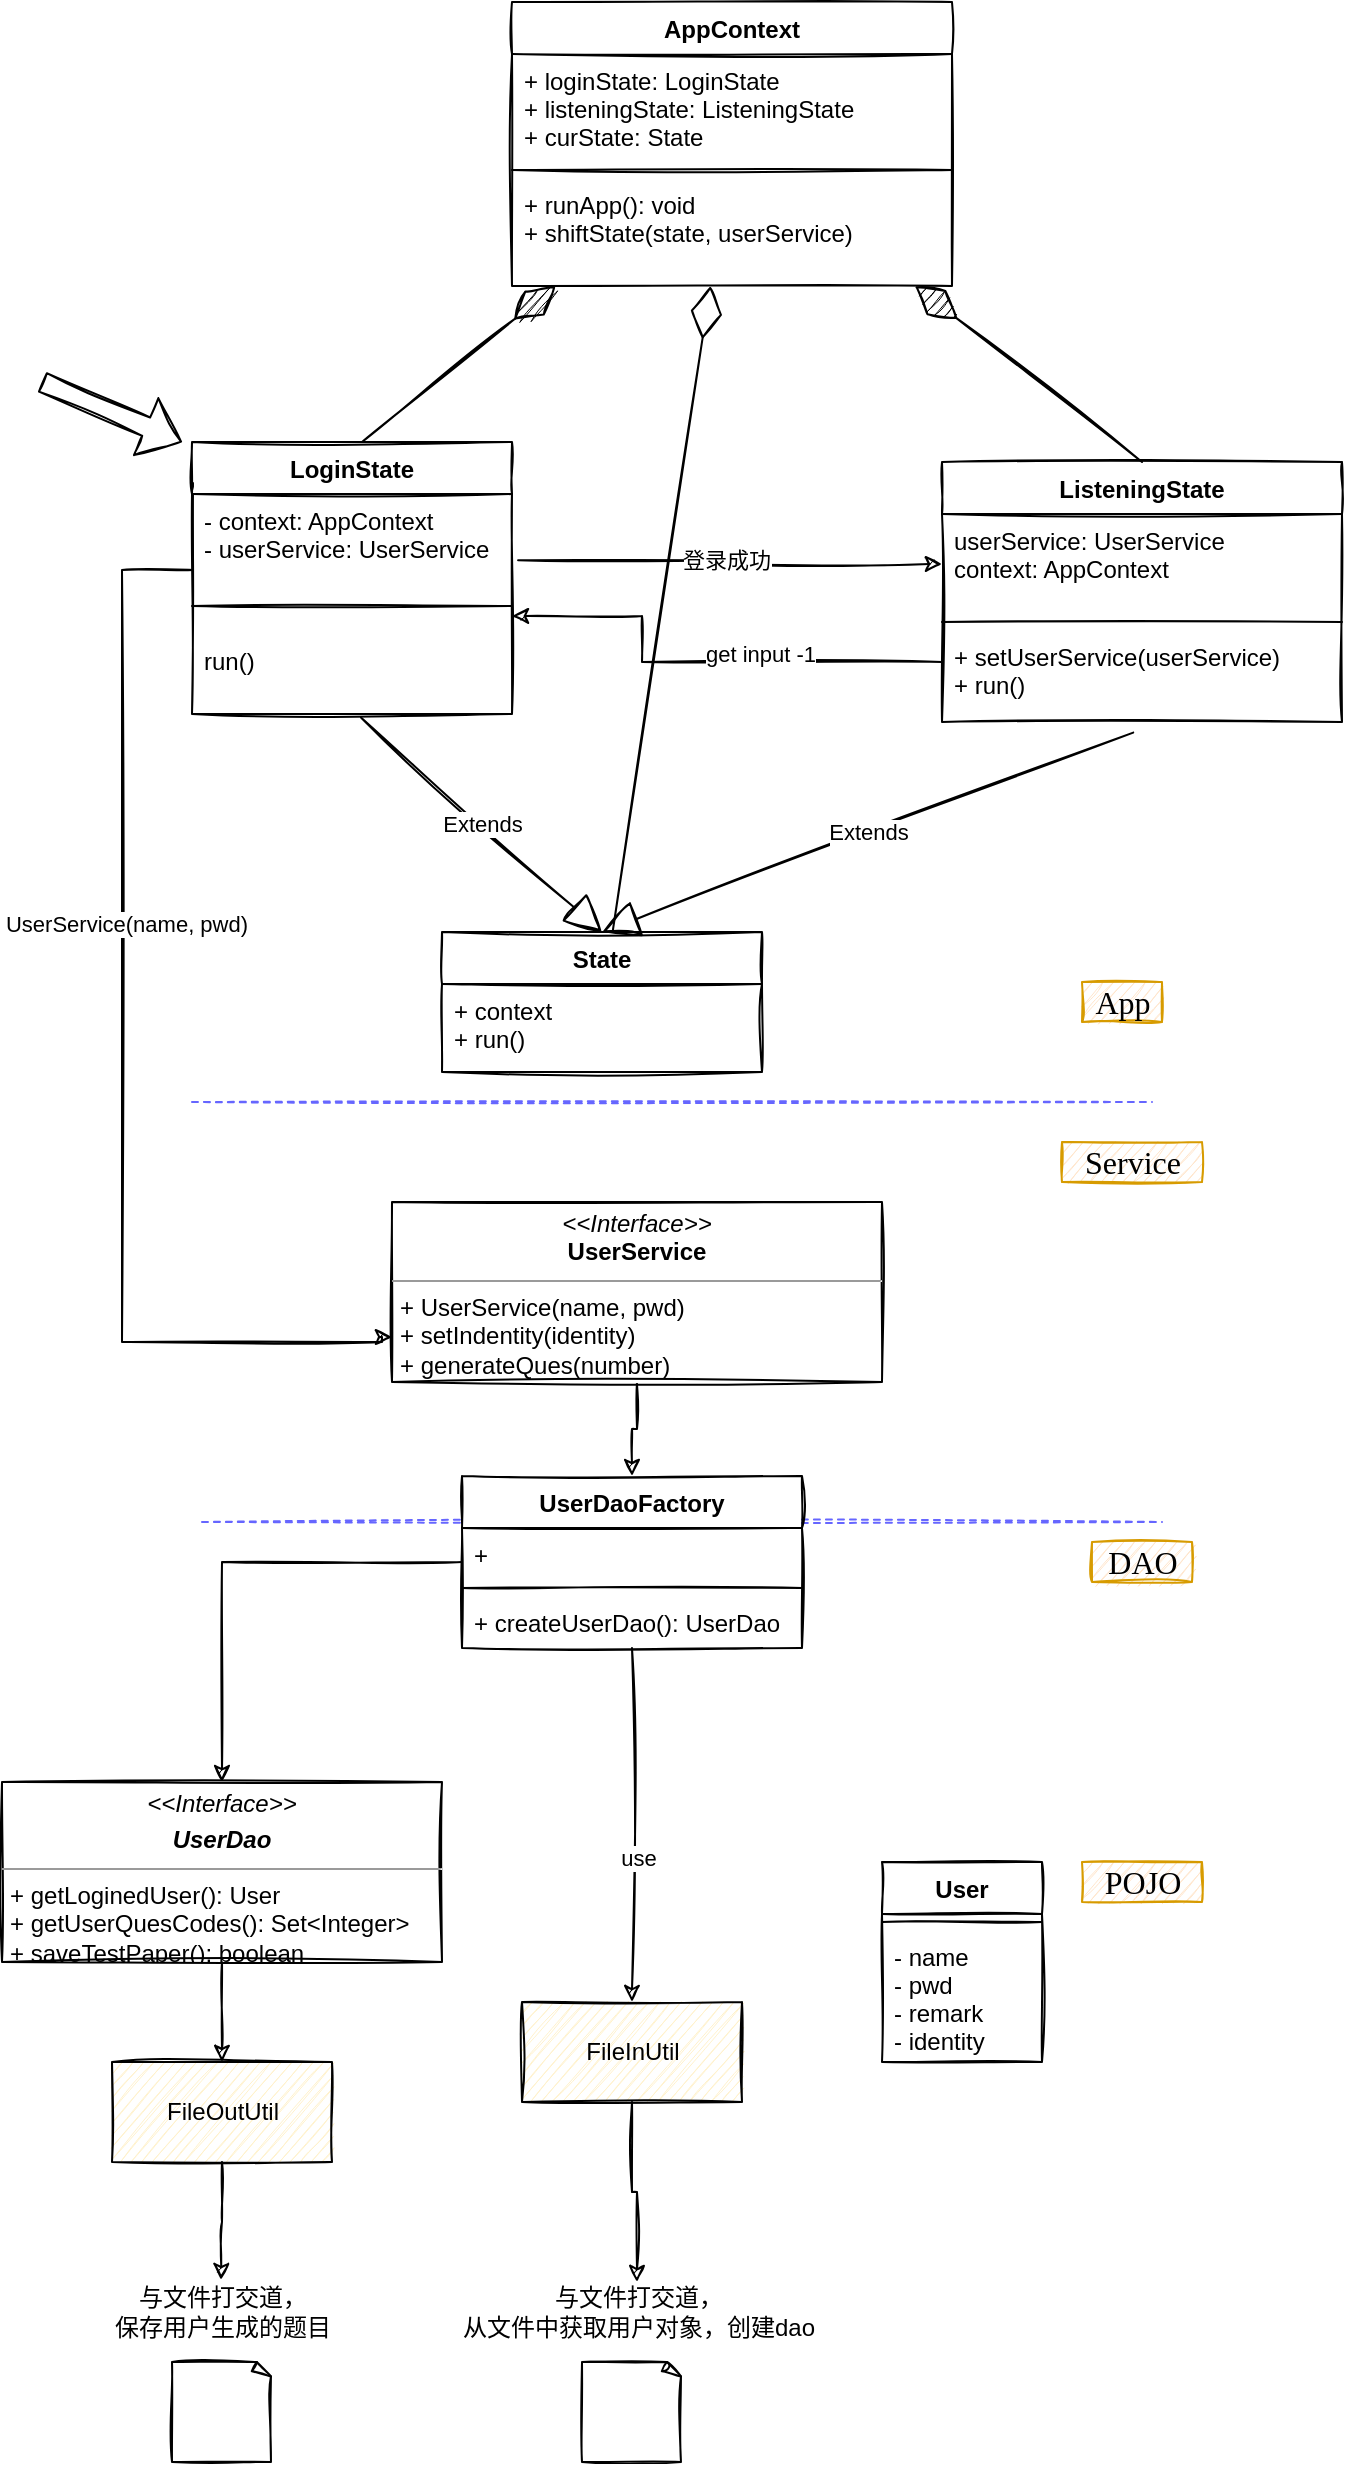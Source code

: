<mxfile version="13.7.5" type="github">
  <diagram name="Page-1" id="e7e014a7-5840-1c2e-5031-d8a46d1fe8dd">
    <mxGraphModel dx="1170" dy="755" grid="1" gridSize="10" guides="1" tooltips="1" connect="1" arrows="1" fold="1" page="1" pageScale="1" pageWidth="4681" pageHeight="3300" background="#ffffff" math="0" shadow="0">
      <root>
        <mxCell id="0" />
        <mxCell id="1" parent="0" />
        <mxCell id="klY6kW2mKnD8meMdxWTx-41" value="" style="endArrow=none;dashed=1;html=1;sketch=1;strokeColor=#6666FF;" parent="1" edge="1">
          <mxGeometry width="50" height="50" relative="1" as="geometry">
            <mxPoint x="590" y="930" as="sourcePoint" />
            <mxPoint x="1070" y="930" as="targetPoint" />
          </mxGeometry>
        </mxCell>
        <mxCell id="klY6kW2mKnD8meMdxWTx-43" value="DAO" style="text;html=1;align=center;verticalAlign=middle;resizable=0;points=[];autosize=1;fillColor=#ffe6cc;strokeColor=#d79b00;fontFamily=Comic Sans MS;fontSize=16;sketch=1;" parent="1" vertex="1">
          <mxGeometry x="1035" y="940" width="50" height="20" as="geometry" />
        </mxCell>
        <mxCell id="klY6kW2mKnD8meMdxWTx-44" value="" style="endArrow=none;dashed=1;html=1;sketch=1;strokeColor=#6666FF;" parent="1" edge="1">
          <mxGeometry width="50" height="50" relative="1" as="geometry">
            <mxPoint x="585" y="720" as="sourcePoint" />
            <mxPoint x="1065" y="720" as="targetPoint" />
          </mxGeometry>
        </mxCell>
        <mxCell id="klY6kW2mKnD8meMdxWTx-45" value="Service" style="text;html=1;align=center;verticalAlign=middle;resizable=0;points=[];autosize=1;fillColor=#ffe6cc;strokeColor=#d79b00;fontFamily=Comic Sans MS;fontSize=16;sketch=1;" parent="1" vertex="1">
          <mxGeometry x="1020" y="740" width="70" height="20" as="geometry" />
        </mxCell>
        <mxCell id="klY6kW2mKnD8meMdxWTx-46" value="App" style="text;html=1;align=center;verticalAlign=middle;resizable=0;points=[];autosize=1;fillColor=#ffe6cc;strokeColor=#d79b00;fontFamily=Comic Sans MS;fontSize=16;sketch=1;" parent="1" vertex="1">
          <mxGeometry x="1030" y="660" width="40" height="20" as="geometry" />
        </mxCell>
        <mxCell id="klY6kW2mKnD8meMdxWTx-91" value="AppContext" style="swimlane;fontStyle=1;align=center;verticalAlign=top;childLayout=stackLayout;horizontal=1;startSize=26;horizontalStack=0;resizeParent=1;resizeParentMax=0;resizeLast=0;collapsible=1;marginBottom=0;sketch=1;" parent="1" vertex="1">
          <mxGeometry x="745" y="170" width="220" height="142" as="geometry" />
        </mxCell>
        <mxCell id="klY6kW2mKnD8meMdxWTx-92" value="+ loginState: LoginState&#xa;+ listeningState: ListeningState&#xa;+ curState: State" style="text;strokeColor=none;fillColor=none;align=left;verticalAlign=top;spacingLeft=4;spacingRight=4;overflow=hidden;rotatable=0;points=[[0,0.5],[1,0.5]];portConstraint=eastwest;sketch=1;" parent="klY6kW2mKnD8meMdxWTx-91" vertex="1">
          <mxGeometry y="26" width="220" height="54" as="geometry" />
        </mxCell>
        <mxCell id="klY6kW2mKnD8meMdxWTx-93" value="" style="line;strokeWidth=1;fillColor=none;align=left;verticalAlign=middle;spacingTop=-1;spacingLeft=3;spacingRight=3;rotatable=0;labelPosition=right;points=[];portConstraint=eastwest;sketch=1;" parent="klY6kW2mKnD8meMdxWTx-91" vertex="1">
          <mxGeometry y="80" width="220" height="8" as="geometry" />
        </mxCell>
        <mxCell id="klY6kW2mKnD8meMdxWTx-94" value="+ runApp(): void&#xa;+ shiftState(state, userService)" style="text;strokeColor=none;fillColor=none;align=left;verticalAlign=top;spacingLeft=4;spacingRight=4;overflow=hidden;rotatable=0;points=[[0,0.5],[1,0.5]];portConstraint=eastwest;sketch=1;" parent="klY6kW2mKnD8meMdxWTx-91" vertex="1">
          <mxGeometry y="88" width="220" height="54" as="geometry" />
        </mxCell>
        <mxCell id="PIbMpj2jWb58rsGlW2yq-10" style="edgeStyle=orthogonalEdgeStyle;rounded=0;sketch=1;orthogonalLoop=1;jettySize=auto;html=1;strokeColor=#000000;" edge="1" parent="1" source="klY6kW2mKnD8meMdxWTx-51" target="PIbMpj2jWb58rsGlW2yq-3">
          <mxGeometry relative="1" as="geometry" />
        </mxCell>
        <mxCell id="klY6kW2mKnD8meMdxWTx-51" value="&lt;p style=&quot;margin: 0px ; margin-top: 4px ; text-align: center&quot;&gt;&lt;i&gt;&amp;lt;&amp;lt;Interface&amp;gt;&amp;gt;&lt;/i&gt;&lt;br&gt;&lt;/p&gt;&lt;p style=&quot;margin: 0px ; margin-top: 4px ; text-align: center&quot;&gt;&lt;i&gt;&lt;b&gt;UserDao&lt;/b&gt;&lt;/i&gt;&lt;/p&gt;&lt;hr size=&quot;1&quot;&gt;&lt;p style=&quot;margin: 0px ; margin-left: 4px&quot;&gt;&lt;span&gt;+ getLoginedUser(): User&lt;/span&gt;&lt;br&gt;&lt;/p&gt;&lt;p style=&quot;margin: 0px ; margin-left: 4px&quot;&gt;+ getUserQuesCodes(): Set&amp;lt;Integer&amp;gt;&lt;/p&gt;&lt;p style=&quot;margin: 0px ; margin-left: 4px&quot;&gt;+ saveTestPaper(): boolean&lt;/p&gt;&lt;p style=&quot;margin: 0px ; margin-left: 4px&quot;&gt;&lt;br&gt;&lt;/p&gt;" style="verticalAlign=top;align=left;overflow=fill;fontSize=12;fontFamily=Helvetica;html=1;sketch=1;" parent="1" vertex="1">
          <mxGeometry x="490" y="1060" width="220" height="90" as="geometry" />
        </mxCell>
        <mxCell id="klY6kW2mKnD8meMdxWTx-53" value="与文件打交道，&lt;br&gt;从文件中获取用户对象，创建dao" style="text;html=1;align=center;verticalAlign=middle;resizable=0;points=[];autosize=1;sketch=1;" parent="1" vertex="1">
          <mxGeometry x="712.5" y="1310" width="190" height="30" as="geometry" />
        </mxCell>
        <mxCell id="klY6kW2mKnD8meMdxWTx-109" style="edgeStyle=orthogonalEdgeStyle;rounded=0;orthogonalLoop=1;jettySize=auto;html=1;sketch=1;" parent="1" source="klY6kW2mKnD8meMdxWTx-54" target="klY6kW2mKnD8meMdxWTx-105" edge="1">
          <mxGeometry relative="1" as="geometry" />
        </mxCell>
        <mxCell id="klY6kW2mKnD8meMdxWTx-54" value="&lt;p style=&quot;margin: 0px ; margin-top: 4px ; text-align: center&quot;&gt;&lt;i&gt;&amp;lt;&amp;lt;Interface&amp;gt;&amp;gt;&lt;/i&gt;&lt;br&gt;&lt;b&gt;UserService&lt;/b&gt;&lt;/p&gt;&lt;hr size=&quot;1&quot;&gt;&lt;p style=&quot;margin: 0px ; margin-left: 4px&quot;&gt;+ UserService(name, pwd)&lt;/p&gt;&lt;p style=&quot;margin: 0px ; margin-left: 4px&quot;&gt;+ setIndentity(identity)&lt;/p&gt;&lt;p style=&quot;margin: 0px ; margin-left: 4px&quot;&gt;+ generateQues(number)&lt;/p&gt;" style="verticalAlign=top;align=left;overflow=fill;fontSize=12;fontFamily=Helvetica;html=1;sketch=1;" parent="1" vertex="1">
          <mxGeometry x="685" y="770" width="245" height="90" as="geometry" />
        </mxCell>
        <mxCell id="klY6kW2mKnD8meMdxWTx-82" style="edgeStyle=orthogonalEdgeStyle;rounded=0;orthogonalLoop=1;jettySize=auto;html=1;exitX=1.019;exitY=0.788;exitDx=0;exitDy=0;exitPerimeter=0;sketch=1;" parent="1" source="klY6kW2mKnD8meMdxWTx-85" target="klY6kW2mKnD8meMdxWTx-79" edge="1">
          <mxGeometry relative="1" as="geometry">
            <mxPoint x="745" y="496" as="sourcePoint" />
          </mxGeometry>
        </mxCell>
        <mxCell id="klY6kW2mKnD8meMdxWTx-83" value="登录成功" style="edgeLabel;html=1;align=center;verticalAlign=middle;resizable=0;points=[];sketch=1;" parent="klY6kW2mKnD8meMdxWTx-82" vertex="1" connectable="0">
          <mxGeometry x="-0.167" y="-2" relative="1" as="geometry">
            <mxPoint x="15" y="-2" as="offset" />
          </mxGeometry>
        </mxCell>
        <mxCell id="klY6kW2mKnD8meMdxWTx-68" value="Extends" style="endArrow=block;endSize=16;endFill=0;html=1;entryX=0.5;entryY=0;entryDx=0;entryDy=0;exitX=0.478;exitY=1.115;exitDx=0;exitDy=0;exitPerimeter=0;sketch=1;" parent="1" source="klY6kW2mKnD8meMdxWTx-81" target="klY6kW2mKnD8meMdxWTx-59" edge="1">
          <mxGeometry width="160" relative="1" as="geometry">
            <mxPoint x="1020" y="620" as="sourcePoint" />
            <mxPoint x="800" y="540" as="targetPoint" />
          </mxGeometry>
        </mxCell>
        <mxCell id="klY6kW2mKnD8meMdxWTx-73" value="Extends" style="endArrow=block;endSize=16;endFill=0;html=1;exitX=0.528;exitY=1.043;exitDx=0;exitDy=0;entryX=0.5;entryY=0;entryDx=0;entryDy=0;exitPerimeter=0;sketch=1;" parent="1" source="klY6kW2mKnD8meMdxWTx-87" target="klY6kW2mKnD8meMdxWTx-59" edge="1">
          <mxGeometry width="160" relative="1" as="geometry">
            <mxPoint x="665" y="522" as="sourcePoint" />
            <mxPoint x="830" y="560" as="targetPoint" />
          </mxGeometry>
        </mxCell>
        <mxCell id="klY6kW2mKnD8meMdxWTx-76" style="edgeStyle=orthogonalEdgeStyle;rounded=0;orthogonalLoop=1;jettySize=auto;html=1;entryX=0;entryY=0.75;entryDx=0;entryDy=0;exitX=0.003;exitY=0.151;exitDx=0;exitDy=0;exitPerimeter=0;sketch=1;" parent="1" source="klY6kW2mKnD8meMdxWTx-84" target="klY6kW2mKnD8meMdxWTx-54" edge="1">
          <mxGeometry relative="1" as="geometry">
            <mxPoint x="585" y="526" as="sourcePoint" />
            <Array as="points">
              <mxPoint x="586" y="454" />
              <mxPoint x="550" y="454" />
              <mxPoint x="550" y="840" />
              <mxPoint x="680" y="840" />
              <mxPoint x="680" y="838" />
            </Array>
          </mxGeometry>
        </mxCell>
        <mxCell id="klY6kW2mKnD8meMdxWTx-77" value="UserService(name, pwd)" style="edgeLabel;html=1;align=center;verticalAlign=middle;resizable=0;points=[];sketch=1;" parent="klY6kW2mKnD8meMdxWTx-76" vertex="1" connectable="0">
          <mxGeometry x="-0.15" y="2" relative="1" as="geometry">
            <mxPoint as="offset" />
          </mxGeometry>
        </mxCell>
        <mxCell id="klY6kW2mKnD8meMdxWTx-84" value="LoginState" style="swimlane;fontStyle=1;align=center;verticalAlign=top;childLayout=stackLayout;horizontal=1;startSize=26;horizontalStack=0;resizeParent=1;resizeParentMax=0;resizeLast=0;collapsible=1;marginBottom=0;sketch=1;" parent="1" vertex="1">
          <mxGeometry x="585" y="390" width="160" height="136" as="geometry" />
        </mxCell>
        <mxCell id="klY6kW2mKnD8meMdxWTx-95" value="" style="endArrow=diamondThin;endFill=1;endSize=24;html=1;sketch=1;" parent="klY6kW2mKnD8meMdxWTx-84" target="klY6kW2mKnD8meMdxWTx-91" edge="1">
          <mxGeometry width="160" relative="1" as="geometry">
            <mxPoint x="85" as="sourcePoint" />
            <mxPoint x="245" as="targetPoint" />
          </mxGeometry>
        </mxCell>
        <mxCell id="klY6kW2mKnD8meMdxWTx-85" value="- context: AppContext &#xa;- userService: UserService" style="text;strokeColor=none;fillColor=none;align=left;verticalAlign=top;spacingLeft=4;spacingRight=4;overflow=hidden;rotatable=0;points=[[0,0.5],[1,0.5]];portConstraint=eastwest;sketch=1;" parent="klY6kW2mKnD8meMdxWTx-84" vertex="1">
          <mxGeometry y="26" width="160" height="42" as="geometry" />
        </mxCell>
        <mxCell id="klY6kW2mKnD8meMdxWTx-86" value="" style="line;strokeWidth=1;fillColor=none;align=left;verticalAlign=middle;spacingTop=-1;spacingLeft=3;spacingRight=3;rotatable=0;labelPosition=right;points=[];portConstraint=eastwest;sketch=1;" parent="klY6kW2mKnD8meMdxWTx-84" vertex="1">
          <mxGeometry y="68" width="160" height="28" as="geometry" />
        </mxCell>
        <mxCell id="klY6kW2mKnD8meMdxWTx-87" value="run()&#xa;" style="text;strokeColor=none;fillColor=none;align=left;verticalAlign=top;spacingLeft=4;spacingRight=4;overflow=hidden;rotatable=0;points=[[0,0.5],[1,0.5]];portConstraint=eastwest;sketch=1;" parent="klY6kW2mKnD8meMdxWTx-84" vertex="1">
          <mxGeometry y="96" width="160" height="40" as="geometry" />
        </mxCell>
        <mxCell id="klY6kW2mKnD8meMdxWTx-89" style="edgeStyle=orthogonalEdgeStyle;rounded=0;orthogonalLoop=1;jettySize=auto;html=1;sketch=1;" parent="1" source="klY6kW2mKnD8meMdxWTx-78" target="klY6kW2mKnD8meMdxWTx-84" edge="1">
          <mxGeometry relative="1" as="geometry">
            <mxPoint x="760" y="490" as="targetPoint" />
            <Array as="points">
              <mxPoint x="810" y="500" />
              <mxPoint x="810" y="477" />
            </Array>
          </mxGeometry>
        </mxCell>
        <mxCell id="klY6kW2mKnD8meMdxWTx-90" value="get input -1" style="edgeLabel;html=1;align=center;verticalAlign=middle;resizable=0;points=[];sketch=1;" parent="klY6kW2mKnD8meMdxWTx-89" vertex="1" connectable="0">
          <mxGeometry x="-0.042" y="-1" relative="1" as="geometry">
            <mxPoint x="23" y="-3" as="offset" />
          </mxGeometry>
        </mxCell>
        <mxCell id="klY6kW2mKnD8meMdxWTx-78" value="ListeningState" style="swimlane;fontStyle=1;align=center;verticalAlign=top;childLayout=stackLayout;horizontal=1;startSize=26;horizontalStack=0;resizeParent=1;resizeParentMax=0;resizeLast=0;collapsible=1;marginBottom=0;sketch=1;" parent="1" vertex="1">
          <mxGeometry x="960" y="400" width="200" height="130" as="geometry" />
        </mxCell>
        <mxCell id="klY6kW2mKnD8meMdxWTx-96" value="" style="endArrow=diamondThin;endFill=1;endSize=24;html=1;sketch=1;" parent="klY6kW2mKnD8meMdxWTx-78" target="klY6kW2mKnD8meMdxWTx-91" edge="1">
          <mxGeometry width="160" relative="1" as="geometry">
            <mxPoint x="100" as="sourcePoint" />
            <mxPoint x="260" as="targetPoint" />
          </mxGeometry>
        </mxCell>
        <mxCell id="klY6kW2mKnD8meMdxWTx-79" value="userService: UserService&#xa;context: AppContext" style="text;strokeColor=none;fillColor=none;align=left;verticalAlign=top;spacingLeft=4;spacingRight=4;overflow=hidden;rotatable=0;points=[[0,0.5],[1,0.5]];portConstraint=eastwest;sketch=1;" parent="klY6kW2mKnD8meMdxWTx-78" vertex="1">
          <mxGeometry y="26" width="200" height="50" as="geometry" />
        </mxCell>
        <mxCell id="klY6kW2mKnD8meMdxWTx-80" value="" style="line;strokeWidth=1;fillColor=none;align=left;verticalAlign=middle;spacingTop=-1;spacingLeft=3;spacingRight=3;rotatable=0;labelPosition=right;points=[];portConstraint=eastwest;sketch=1;" parent="klY6kW2mKnD8meMdxWTx-78" vertex="1">
          <mxGeometry y="76" width="200" height="8" as="geometry" />
        </mxCell>
        <mxCell id="klY6kW2mKnD8meMdxWTx-81" value="+ setUserService(userService)&#xa;+ run()" style="text;strokeColor=none;fillColor=none;align=left;verticalAlign=top;spacingLeft=4;spacingRight=4;overflow=hidden;rotatable=0;points=[[0,0.5],[1,0.5]];portConstraint=eastwest;sketch=1;" parent="klY6kW2mKnD8meMdxWTx-78" vertex="1">
          <mxGeometry y="84" width="200" height="46" as="geometry" />
        </mxCell>
        <mxCell id="klY6kW2mKnD8meMdxWTx-59" value="State" style="swimlane;fontStyle=1;align=center;verticalAlign=top;childLayout=stackLayout;horizontal=1;startSize=26;horizontalStack=0;resizeParent=1;resizeParentMax=0;resizeLast=0;collapsible=1;marginBottom=0;sketch=1;" parent="1" vertex="1">
          <mxGeometry x="710" y="635" width="160" height="70" as="geometry" />
        </mxCell>
        <mxCell id="klY6kW2mKnD8meMdxWTx-60" value="+ context&#xa;+ run()" style="text;strokeColor=none;fillColor=none;align=left;verticalAlign=top;spacingLeft=4;spacingRight=4;overflow=hidden;rotatable=0;points=[[0,0.5],[1,0.5]];portConstraint=eastwest;sketch=1;" parent="klY6kW2mKnD8meMdxWTx-59" vertex="1">
          <mxGeometry y="26" width="160" height="44" as="geometry" />
        </mxCell>
        <mxCell id="klY6kW2mKnD8meMdxWTx-99" value="" style="shape=flexArrow;endArrow=classic;html=1;sketch=1;" parent="1" edge="1">
          <mxGeometry width="50" height="50" relative="1" as="geometry">
            <mxPoint x="510" y="360" as="sourcePoint" />
            <mxPoint x="580" y="390" as="targetPoint" />
          </mxGeometry>
        </mxCell>
        <mxCell id="klY6kW2mKnD8meMdxWTx-103" value="" style="whiteSpace=wrap;html=1;shape=mxgraph.basic.document;sketch=1;" parent="1" vertex="1">
          <mxGeometry x="780" y="1350" width="50" height="50" as="geometry" />
        </mxCell>
        <mxCell id="klY6kW2mKnD8meMdxWTx-110" style="edgeStyle=orthogonalEdgeStyle;rounded=0;orthogonalLoop=1;jettySize=auto;html=1;sketch=1;" parent="1" source="klY6kW2mKnD8meMdxWTx-105" target="klY6kW2mKnD8meMdxWTx-51" edge="1">
          <mxGeometry relative="1" as="geometry" />
        </mxCell>
        <mxCell id="PIbMpj2jWb58rsGlW2yq-7" style="edgeStyle=orthogonalEdgeStyle;rounded=0;sketch=1;orthogonalLoop=1;jettySize=auto;html=1;strokeColor=#000000;" edge="1" parent="1" source="klY6kW2mKnD8meMdxWTx-105" target="PIbMpj2jWb58rsGlW2yq-2">
          <mxGeometry relative="1" as="geometry" />
        </mxCell>
        <mxCell id="PIbMpj2jWb58rsGlW2yq-9" value="use" style="edgeLabel;html=1;align=center;verticalAlign=middle;resizable=0;points=[];" vertex="1" connectable="0" parent="PIbMpj2jWb58rsGlW2yq-7">
          <mxGeometry x="0.182" y="3" relative="1" as="geometry">
            <mxPoint as="offset" />
          </mxGeometry>
        </mxCell>
        <mxCell id="klY6kW2mKnD8meMdxWTx-105" value="UserDaoFactory" style="swimlane;fontStyle=1;align=center;verticalAlign=top;childLayout=stackLayout;horizontal=1;startSize=26;horizontalStack=0;resizeParent=1;resizeParentMax=0;resizeLast=0;collapsible=1;marginBottom=0;sketch=1;" parent="1" vertex="1">
          <mxGeometry x="720" y="907" width="170" height="86" as="geometry" />
        </mxCell>
        <mxCell id="klY6kW2mKnD8meMdxWTx-106" value="+ " style="text;strokeColor=none;fillColor=none;align=left;verticalAlign=top;spacingLeft=4;spacingRight=4;overflow=hidden;rotatable=0;points=[[0,0.5],[1,0.5]];portConstraint=eastwest;sketch=1;" parent="klY6kW2mKnD8meMdxWTx-105" vertex="1">
          <mxGeometry y="26" width="170" height="26" as="geometry" />
        </mxCell>
        <mxCell id="klY6kW2mKnD8meMdxWTx-107" value="" style="line;strokeWidth=1;fillColor=none;align=left;verticalAlign=middle;spacingTop=-1;spacingLeft=3;spacingRight=3;rotatable=0;labelPosition=right;points=[];portConstraint=eastwest;sketch=1;" parent="klY6kW2mKnD8meMdxWTx-105" vertex="1">
          <mxGeometry y="52" width="170" height="8" as="geometry" />
        </mxCell>
        <mxCell id="klY6kW2mKnD8meMdxWTx-108" value="+ createUserDao(): UserDao" style="text;strokeColor=none;fillColor=none;align=left;verticalAlign=top;spacingLeft=4;spacingRight=4;overflow=hidden;rotatable=0;points=[[0,0.5],[1,0.5]];portConstraint=eastwest;sketch=1;" parent="klY6kW2mKnD8meMdxWTx-105" vertex="1">
          <mxGeometry y="60" width="170" height="26" as="geometry" />
        </mxCell>
        <mxCell id="klY6kW2mKnD8meMdxWTx-111" value="" style="endArrow=diamondThin;endFill=0;endSize=24;html=1;sketch=1;" parent="1" source="klY6kW2mKnD8meMdxWTx-59" target="klY6kW2mKnD8meMdxWTx-91" edge="1">
          <mxGeometry width="160" relative="1" as="geometry">
            <mxPoint x="830" y="570" as="sourcePoint" />
            <mxPoint x="990" y="570" as="targetPoint" />
          </mxGeometry>
        </mxCell>
        <mxCell id="klY6kW2mKnD8meMdxWTx-112" value="POJO" style="text;html=1;align=center;verticalAlign=middle;resizable=0;points=[];autosize=1;fillColor=#ffe6cc;strokeColor=#d79b00;fontFamily=Comic Sans MS;fontSize=16;sketch=1;" parent="1" vertex="1">
          <mxGeometry x="1030" y="1100" width="60" height="20" as="geometry" />
        </mxCell>
        <mxCell id="klY6kW2mKnD8meMdxWTx-116" value="与文件打交道，&lt;br&gt;保存用户生成的题目" style="text;html=1;align=center;verticalAlign=middle;resizable=0;points=[];autosize=1;sketch=1;" parent="1" vertex="1">
          <mxGeometry x="540" y="1310" width="120" height="30" as="geometry" />
        </mxCell>
        <mxCell id="klY6kW2mKnD8meMdxWTx-121" value="" style="whiteSpace=wrap;html=1;shape=mxgraph.basic.document;sketch=1;" parent="1" vertex="1">
          <mxGeometry x="575" y="1350" width="50" height="50" as="geometry" />
        </mxCell>
        <mxCell id="PIbMpj2jWb58rsGlW2yq-8" style="edgeStyle=orthogonalEdgeStyle;rounded=0;sketch=1;orthogonalLoop=1;jettySize=auto;html=1;strokeColor=#000000;" edge="1" parent="1" source="PIbMpj2jWb58rsGlW2yq-2" target="klY6kW2mKnD8meMdxWTx-53">
          <mxGeometry relative="1" as="geometry" />
        </mxCell>
        <mxCell id="PIbMpj2jWb58rsGlW2yq-2" value="FileInUtil" style="html=1;sketch=1;fillColor=#FFF2CC;" vertex="1" parent="1">
          <mxGeometry x="750" y="1170" width="110" height="50" as="geometry" />
        </mxCell>
        <mxCell id="PIbMpj2jWb58rsGlW2yq-11" style="edgeStyle=orthogonalEdgeStyle;rounded=0;sketch=1;orthogonalLoop=1;jettySize=auto;html=1;entryX=0.496;entryY=-0.033;entryDx=0;entryDy=0;entryPerimeter=0;strokeColor=#000000;" edge="1" parent="1" source="PIbMpj2jWb58rsGlW2yq-3" target="klY6kW2mKnD8meMdxWTx-116">
          <mxGeometry relative="1" as="geometry" />
        </mxCell>
        <mxCell id="PIbMpj2jWb58rsGlW2yq-3" value="FileOutUtil" style="html=1;sketch=1;fillColor=#FFF2CC;" vertex="1" parent="1">
          <mxGeometry x="545" y="1200" width="110" height="50" as="geometry" />
        </mxCell>
        <mxCell id="klY6kW2mKnD8meMdxWTx-55" value="User" style="swimlane;fontStyle=1;align=center;verticalAlign=top;childLayout=stackLayout;horizontal=1;startSize=26;horizontalStack=0;resizeParent=1;resizeParentMax=0;resizeLast=0;collapsible=1;marginBottom=0;sketch=1;" parent="1" vertex="1">
          <mxGeometry x="930" y="1100" width="80" height="100" as="geometry" />
        </mxCell>
        <mxCell id="klY6kW2mKnD8meMdxWTx-57" value="" style="line;strokeWidth=1;fillColor=none;align=left;verticalAlign=middle;spacingTop=-1;spacingLeft=3;spacingRight=3;rotatable=0;labelPosition=right;points=[];portConstraint=eastwest;sketch=1;" parent="klY6kW2mKnD8meMdxWTx-55" vertex="1">
          <mxGeometry y="26" width="80" height="8" as="geometry" />
        </mxCell>
        <mxCell id="klY6kW2mKnD8meMdxWTx-56" value="- name&#xa;- pwd&#xa;- remark&#xa;- identity" style="text;strokeColor=none;fillColor=none;align=left;verticalAlign=top;spacingLeft=4;spacingRight=4;overflow=hidden;rotatable=0;points=[[0,0.5],[1,0.5]];portConstraint=eastwest;sketch=1;" parent="klY6kW2mKnD8meMdxWTx-55" vertex="1">
          <mxGeometry y="34" width="80" height="66" as="geometry" />
        </mxCell>
      </root>
    </mxGraphModel>
  </diagram>
</mxfile>
